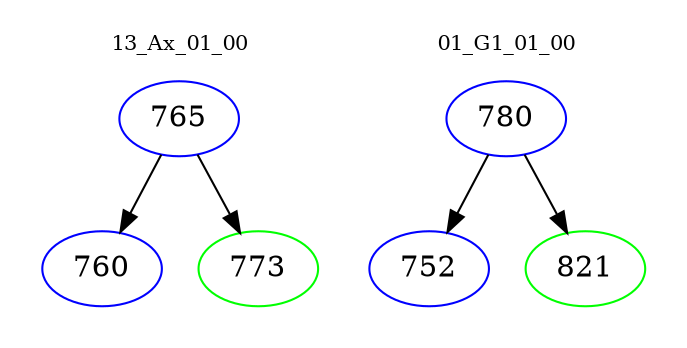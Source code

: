 digraph{
subgraph cluster_0 {
color = white
label = "13_Ax_01_00";
fontsize=10;
T0_765 [label="765", color="blue"]
T0_765 -> T0_760 [color="black"]
T0_760 [label="760", color="blue"]
T0_765 -> T0_773 [color="black"]
T0_773 [label="773", color="green"]
}
subgraph cluster_1 {
color = white
label = "01_G1_01_00";
fontsize=10;
T1_780 [label="780", color="blue"]
T1_780 -> T1_752 [color="black"]
T1_752 [label="752", color="blue"]
T1_780 -> T1_821 [color="black"]
T1_821 [label="821", color="green"]
}
}

